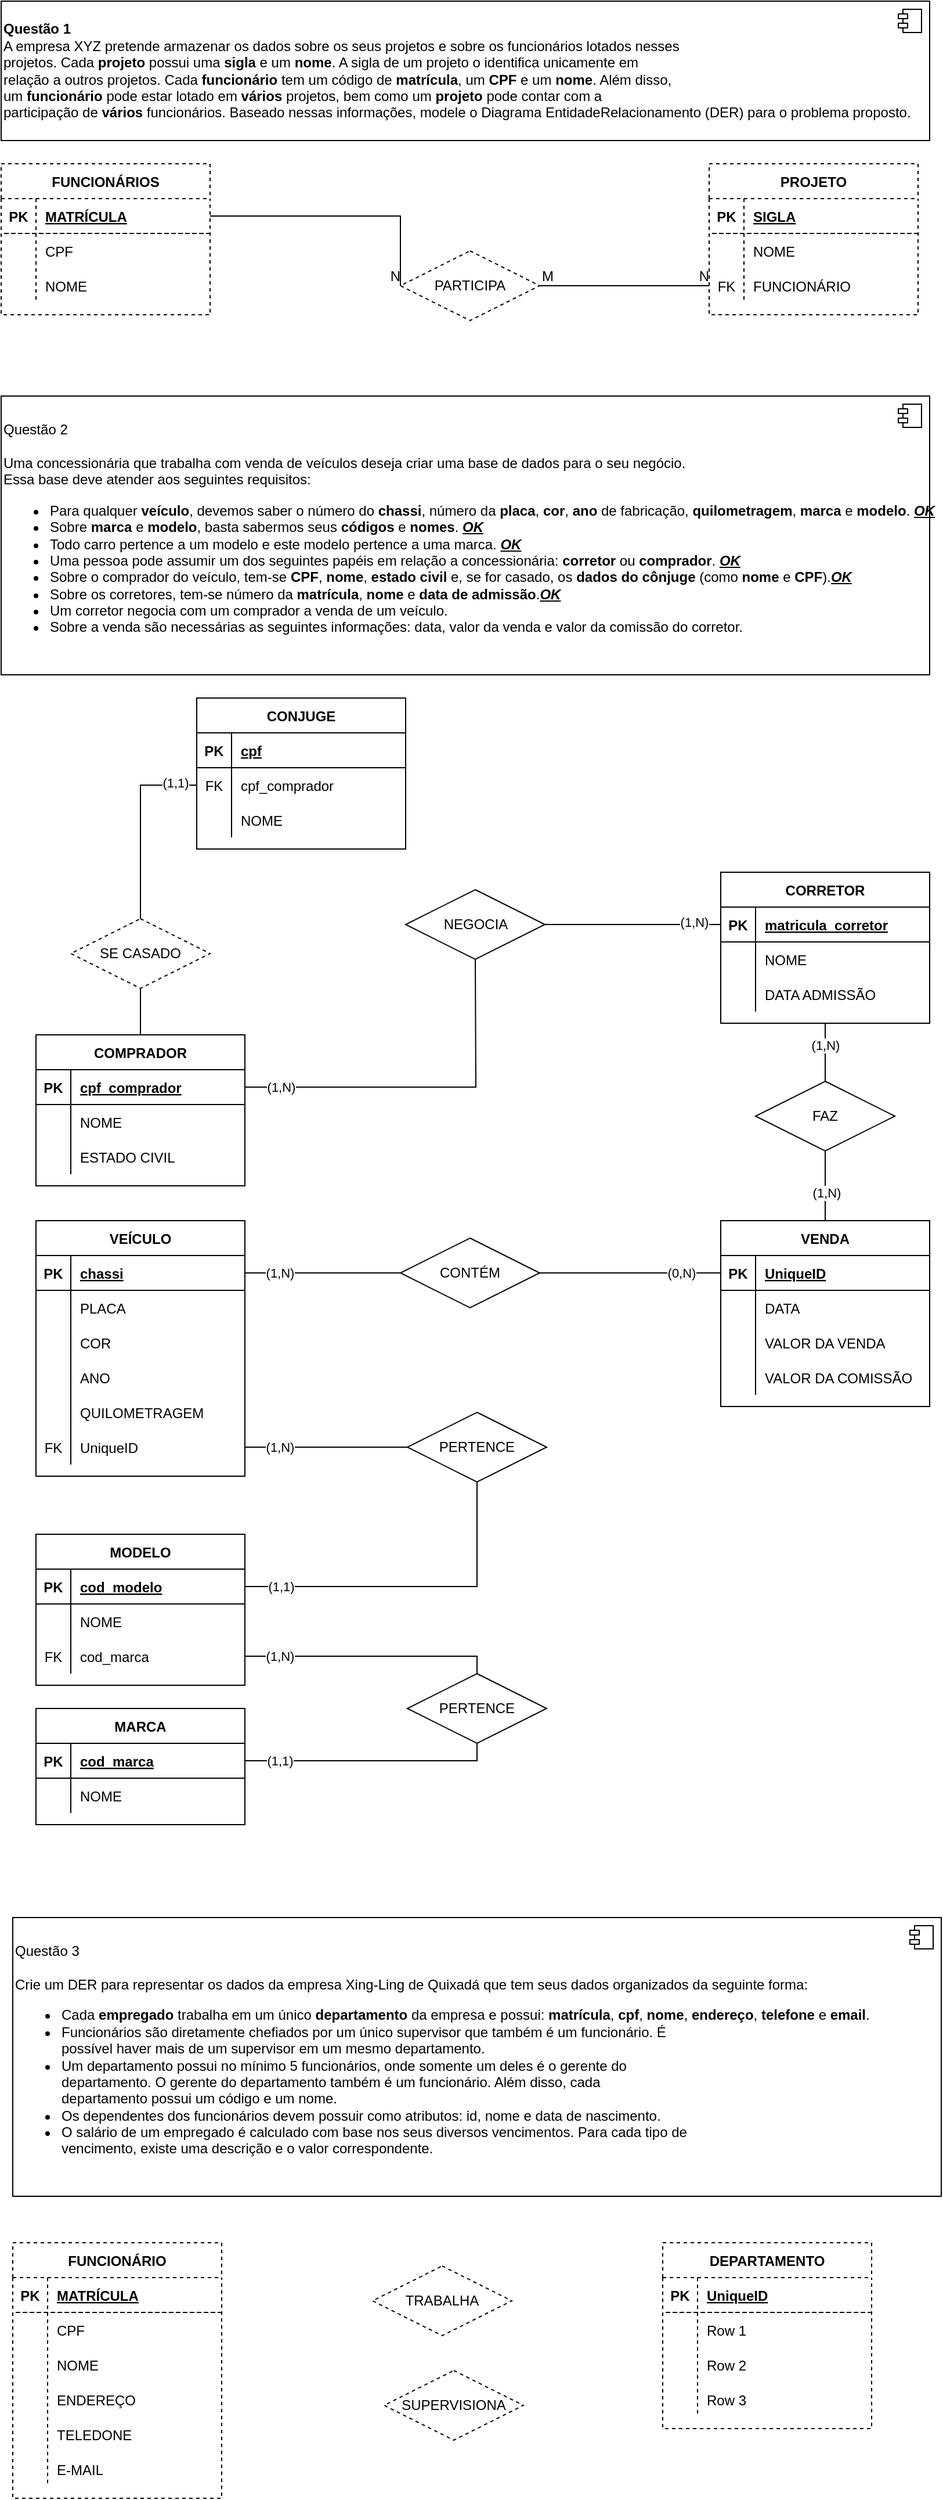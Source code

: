 <mxfile version="16.1.2" type="github">
  <diagram id="i-yVDr9640lq2V65SwCU" name="Page-1">
    <mxGraphModel dx="1143" dy="695" grid="1" gridSize="10" guides="1" tooltips="1" connect="1" arrows="1" fold="1" page="1" pageScale="1" pageWidth="827" pageHeight="1169" background="none" math="0" shadow="0">
      <root>
        <mxCell id="0" />
        <mxCell id="1" parent="0" />
        <mxCell id="gs9JZpR6Oo9pqmM1PFTJ-20" value="&lt;div&gt;&lt;b&gt;Questão 1&lt;/b&gt;&lt;/div&gt;&lt;div&gt;&lt;span&gt;A empresa XYZ pretende armazenar os dados sobre os seus projetos e sobre os funcionários lotados nesses&lt;/span&gt;&lt;/div&gt;&lt;div&gt;projetos. Cada &lt;b&gt;projeto&lt;/b&gt; possui uma &lt;b&gt;sigla&lt;/b&gt; e um &lt;b&gt;nome&lt;/b&gt;. A sigla de um projeto o identifica unicamente em&lt;/div&gt;&lt;div&gt;relação a outros projetos. Cada &lt;b&gt;funcionário&lt;/b&gt; tem um código de &lt;b&gt;matrícula&lt;/b&gt;, um &lt;b&gt;CPF&lt;/b&gt; e um &lt;b&gt;nome&lt;/b&gt;. Além disso,&lt;/div&gt;&lt;div&gt;um &lt;b&gt;funcionário&lt;/b&gt; pode estar lotado em &lt;b&gt;vários&lt;/b&gt; projetos, bem como um &lt;b&gt;projeto&lt;/b&gt; pode contar com a&lt;/div&gt;&lt;div&gt;participação de &lt;b&gt;vários&lt;/b&gt; funcionários. Baseado nessas informações, modele o Diagrama EntidadeRelacionamento (DER) para o problema proposto.&lt;/div&gt;" style="html=1;dropTarget=0;align=left;" parent="1" vertex="1">
          <mxGeometry x="10" y="10" width="800" height="120" as="geometry" />
        </mxCell>
        <mxCell id="gs9JZpR6Oo9pqmM1PFTJ-21" value="" style="shape=module;jettyWidth=8;jettyHeight=4;" parent="gs9JZpR6Oo9pqmM1PFTJ-20" vertex="1">
          <mxGeometry x="1" width="20" height="20" relative="1" as="geometry">
            <mxPoint x="-27" y="7" as="offset" />
          </mxGeometry>
        </mxCell>
        <mxCell id="gs9JZpR6Oo9pqmM1PFTJ-81" value="PARTICIPA" style="shape=rhombus;perimeter=rhombusPerimeter;whiteSpace=wrap;html=1;align=center;dashed=1;labelBackgroundColor=none;labelBorderColor=none;" parent="1" vertex="1">
          <mxGeometry x="354" y="225" width="120" height="60" as="geometry" />
        </mxCell>
        <mxCell id="gs9JZpR6Oo9pqmM1PFTJ-90" value="Questão 2&lt;br&gt;&lt;br&gt;Uma concessionária que trabalha com venda de veículos deseja criar uma base de dados para o seu negócio.&lt;br&gt;Essa base deve atender aos seguintes requisitos:&lt;br&gt;&lt;ul&gt;&lt;li&gt;Para qualquer &lt;b&gt;veículo&lt;/b&gt;, devemos saber o número do &lt;b&gt;chassi&lt;/b&gt;, número da &lt;b&gt;placa&lt;/b&gt;, &lt;b&gt;cor&lt;/b&gt;, &lt;b&gt;ano&lt;/b&gt; de fabricação, &lt;b&gt;quilometragem&lt;/b&gt;, &lt;b&gt;marca&lt;/b&gt; e &lt;b&gt;modelo&lt;/b&gt;. &lt;i&gt;&lt;u&gt;&lt;b&gt;OK&lt;/b&gt;&lt;/u&gt;&lt;/i&gt;&lt;/li&gt;&lt;li&gt;Sobre &lt;b&gt;marca&lt;/b&gt; e &lt;b&gt;modelo&lt;/b&gt;, basta sabermos seus &lt;b&gt;códigos&lt;/b&gt; e &lt;b&gt;nomes&lt;/b&gt;.&amp;nbsp;&lt;i&gt;&lt;u&gt;&lt;b&gt;OK&lt;/b&gt;&lt;/u&gt;&lt;/i&gt;&lt;/li&gt;&lt;li&gt;Todo carro pertence a um modelo e este modelo pertence a uma marca.&amp;nbsp;&lt;i&gt;&lt;u&gt;&lt;b&gt;OK&lt;/b&gt;&lt;/u&gt;&lt;/i&gt;&lt;/li&gt;&lt;li&gt;Uma pessoa pode assumir um dos seguintes papéis em relação a concessionária: &lt;b&gt;corretor&lt;/b&gt; ou &lt;b&gt;comprador&lt;/b&gt;.&amp;nbsp;&lt;i&gt;&lt;u&gt;&lt;b&gt;OK&lt;/b&gt;&lt;/u&gt;&lt;/i&gt;&lt;/li&gt;&lt;li&gt;Sobre o comprador do veículo, tem-se &lt;b&gt;CPF&lt;/b&gt;, &lt;b&gt;nome&lt;/b&gt;, &lt;b&gt;estado civil&lt;/b&gt; e, se for casado, os &lt;b&gt;dados do cônjuge&lt;/b&gt; (como &lt;b&gt;nome&lt;/b&gt; e &lt;b&gt;CPF&lt;/b&gt;).&lt;i&gt;&lt;u&gt;&lt;b&gt;OK&lt;/b&gt;&lt;/u&gt;&lt;/i&gt;&lt;/li&gt;&lt;li&gt;Sobre os corretores, tem-se número da &lt;b&gt;matrícula&lt;/b&gt;, &lt;b&gt;nome&lt;/b&gt; e &lt;b&gt;data de admissão&lt;/b&gt;.&lt;i&gt;&lt;u&gt;&lt;b&gt;OK&lt;/b&gt;&lt;/u&gt;&lt;/i&gt;&lt;/li&gt;&lt;li&gt;Um corretor negocia com um comprador a venda de um veículo.&amp;nbsp;&lt;/li&gt;&lt;li&gt;Sobre a venda são necessárias as seguintes informações: data, valor da venda e valor da comissão do corretor.&lt;/li&gt;&lt;/ul&gt;" style="html=1;dropTarget=0;align=left;" parent="1" vertex="1">
          <mxGeometry x="10" y="350" width="800" height="240" as="geometry" />
        </mxCell>
        <mxCell id="gs9JZpR6Oo9pqmM1PFTJ-91" value="" style="shape=module;jettyWidth=8;jettyHeight=4;" parent="gs9JZpR6Oo9pqmM1PFTJ-90" vertex="1">
          <mxGeometry x="1" width="20" height="20" relative="1" as="geometry">
            <mxPoint x="-27" y="7" as="offset" />
          </mxGeometry>
        </mxCell>
        <mxCell id="gs9JZpR6Oo9pqmM1PFTJ-105" value="SE CASADO" style="shape=rhombus;perimeter=rhombusPerimeter;whiteSpace=wrap;html=1;align=center;dashed=1;labelBackgroundColor=none;labelBorderColor=none;flipH=0;" parent="1" vertex="1">
          <mxGeometry x="70" y="800" width="120" height="60" as="geometry" />
        </mxCell>
        <mxCell id="3h6vpcuNs26KjuizGSLr-2" value="Questão 3 &lt;br&gt;&lt;br&gt;Crie um DER para representar os dados da empresa Xing-Ling de Quixadá que tem seus dados organizados da seguinte forma:&lt;br&gt;&lt;ul&gt;&lt;li&gt;Cada &lt;b&gt;empregado&lt;/b&gt; trabalha em um único &lt;b&gt;departamento&lt;/b&gt; da empresa e possui: &lt;b&gt;matrícula&lt;/b&gt;, &lt;b&gt;cpf&lt;/b&gt;, &lt;b&gt;nome&lt;/b&gt;,&amp;nbsp;&lt;b&gt;endereço&lt;/b&gt;, &lt;b&gt;telefone&lt;/b&gt; e &lt;b&gt;email&lt;/b&gt;.&lt;/li&gt;&lt;li&gt;Funcionários são diretamente chefiados por um único supervisor que também é um funcionário. É&amp;nbsp;&lt;br&gt;possível haver mais de um supervisor em um mesmo departamento.&lt;/li&gt;&lt;li&gt;Um departamento possui no mínimo 5 funcionários, onde somente um deles é o gerente do&lt;br&gt;departamento. O gerente do departamento também é um funcionário. Além disso, cada&lt;br&gt;departamento possui um código e um nome.&lt;br&gt;&lt;/li&gt;&lt;li&gt;Os dependentes dos funcionários devem possuir como atributos: id, nome e data de nascimento.&lt;br&gt;&lt;/li&gt;&lt;li&gt;O salário de um empregado é calculado com base nos seus diversos vencimentos. Para cada tipo de&lt;br&gt;vencimento, existe uma descrição e o valor correspondente.&lt;br&gt;&lt;/li&gt;&lt;/ul&gt;" style="html=1;dropTarget=0;align=left;" parent="1" vertex="1">
          <mxGeometry x="20" y="1660" width="800" height="240" as="geometry" />
        </mxCell>
        <mxCell id="3h6vpcuNs26KjuizGSLr-3" value="" style="shape=module;jettyWidth=8;jettyHeight=4;" parent="3h6vpcuNs26KjuizGSLr-2" vertex="1">
          <mxGeometry x="1" width="20" height="20" relative="1" as="geometry">
            <mxPoint x="-27" y="7" as="offset" />
          </mxGeometry>
        </mxCell>
        <mxCell id="3h6vpcuNs26KjuizGSLr-8" value="FUNCIONÁRIO" style="shape=table;startSize=30;container=1;collapsible=1;childLayout=tableLayout;fixedRows=1;rowLines=0;fontStyle=1;align=center;resizeLast=1;dashed=1;labelBackgroundColor=none;labelBorderColor=none;" parent="1" vertex="1">
          <mxGeometry x="20" y="1940" width="180" height="220" as="geometry" />
        </mxCell>
        <mxCell id="3h6vpcuNs26KjuizGSLr-9" value="" style="shape=partialRectangle;collapsible=0;dropTarget=0;pointerEvents=0;fillColor=none;top=0;left=0;bottom=1;right=0;points=[[0,0.5],[1,0.5]];portConstraint=eastwest;dashed=1;labelBackgroundColor=none;labelBorderColor=none;" parent="3h6vpcuNs26KjuizGSLr-8" vertex="1">
          <mxGeometry y="30" width="180" height="30" as="geometry" />
        </mxCell>
        <mxCell id="3h6vpcuNs26KjuizGSLr-10" value="PK" style="shape=partialRectangle;connectable=0;fillColor=none;top=0;left=0;bottom=0;right=0;fontStyle=1;overflow=hidden;dashed=1;labelBackgroundColor=none;labelBorderColor=none;" parent="3h6vpcuNs26KjuizGSLr-9" vertex="1">
          <mxGeometry width="30" height="30" as="geometry">
            <mxRectangle width="30" height="30" as="alternateBounds" />
          </mxGeometry>
        </mxCell>
        <mxCell id="3h6vpcuNs26KjuizGSLr-11" value="MATRÍCULA" style="shape=partialRectangle;connectable=0;fillColor=none;top=0;left=0;bottom=0;right=0;align=left;spacingLeft=6;fontStyle=5;overflow=hidden;dashed=1;labelBackgroundColor=none;labelBorderColor=none;" parent="3h6vpcuNs26KjuizGSLr-9" vertex="1">
          <mxGeometry x="30" width="150" height="30" as="geometry">
            <mxRectangle width="150" height="30" as="alternateBounds" />
          </mxGeometry>
        </mxCell>
        <mxCell id="3h6vpcuNs26KjuizGSLr-12" value="" style="shape=partialRectangle;collapsible=0;dropTarget=0;pointerEvents=0;fillColor=none;top=0;left=0;bottom=0;right=0;points=[[0,0.5],[1,0.5]];portConstraint=eastwest;dashed=1;labelBackgroundColor=none;labelBorderColor=none;" parent="3h6vpcuNs26KjuizGSLr-8" vertex="1">
          <mxGeometry y="60" width="180" height="30" as="geometry" />
        </mxCell>
        <mxCell id="3h6vpcuNs26KjuizGSLr-13" value="" style="shape=partialRectangle;connectable=0;fillColor=none;top=0;left=0;bottom=0;right=0;editable=1;overflow=hidden;dashed=1;labelBackgroundColor=none;labelBorderColor=none;" parent="3h6vpcuNs26KjuizGSLr-12" vertex="1">
          <mxGeometry width="30" height="30" as="geometry">
            <mxRectangle width="30" height="30" as="alternateBounds" />
          </mxGeometry>
        </mxCell>
        <mxCell id="3h6vpcuNs26KjuizGSLr-14" value="CPF" style="shape=partialRectangle;connectable=0;fillColor=none;top=0;left=0;bottom=0;right=0;align=left;spacingLeft=6;overflow=hidden;dashed=1;labelBackgroundColor=none;labelBorderColor=none;" parent="3h6vpcuNs26KjuizGSLr-12" vertex="1">
          <mxGeometry x="30" width="150" height="30" as="geometry">
            <mxRectangle width="150" height="30" as="alternateBounds" />
          </mxGeometry>
        </mxCell>
        <mxCell id="3h6vpcuNs26KjuizGSLr-15" value="" style="shape=partialRectangle;collapsible=0;dropTarget=0;pointerEvents=0;fillColor=none;top=0;left=0;bottom=0;right=0;points=[[0,0.5],[1,0.5]];portConstraint=eastwest;dashed=1;labelBackgroundColor=none;labelBorderColor=none;" parent="3h6vpcuNs26KjuizGSLr-8" vertex="1">
          <mxGeometry y="90" width="180" height="30" as="geometry" />
        </mxCell>
        <mxCell id="3h6vpcuNs26KjuizGSLr-16" value="" style="shape=partialRectangle;connectable=0;fillColor=none;top=0;left=0;bottom=0;right=0;editable=1;overflow=hidden;dashed=1;labelBackgroundColor=none;labelBorderColor=none;" parent="3h6vpcuNs26KjuizGSLr-15" vertex="1">
          <mxGeometry width="30" height="30" as="geometry">
            <mxRectangle width="30" height="30" as="alternateBounds" />
          </mxGeometry>
        </mxCell>
        <mxCell id="3h6vpcuNs26KjuizGSLr-17" value="NOME" style="shape=partialRectangle;connectable=0;fillColor=none;top=0;left=0;bottom=0;right=0;align=left;spacingLeft=6;overflow=hidden;dashed=1;labelBackgroundColor=none;labelBorderColor=none;" parent="3h6vpcuNs26KjuizGSLr-15" vertex="1">
          <mxGeometry x="30" width="150" height="30" as="geometry">
            <mxRectangle width="150" height="30" as="alternateBounds" />
          </mxGeometry>
        </mxCell>
        <mxCell id="3h6vpcuNs26KjuizGSLr-18" value="" style="shape=partialRectangle;collapsible=0;dropTarget=0;pointerEvents=0;fillColor=none;top=0;left=0;bottom=0;right=0;points=[[0,0.5],[1,0.5]];portConstraint=eastwest;dashed=1;labelBackgroundColor=none;labelBorderColor=none;" parent="3h6vpcuNs26KjuizGSLr-8" vertex="1">
          <mxGeometry y="120" width="180" height="30" as="geometry" />
        </mxCell>
        <mxCell id="3h6vpcuNs26KjuizGSLr-19" value="" style="shape=partialRectangle;connectable=0;fillColor=none;top=0;left=0;bottom=0;right=0;editable=1;overflow=hidden;dashed=1;labelBackgroundColor=none;labelBorderColor=none;" parent="3h6vpcuNs26KjuizGSLr-18" vertex="1">
          <mxGeometry width="30" height="30" as="geometry">
            <mxRectangle width="30" height="30" as="alternateBounds" />
          </mxGeometry>
        </mxCell>
        <mxCell id="3h6vpcuNs26KjuizGSLr-20" value="ENDEREÇO" style="shape=partialRectangle;connectable=0;fillColor=none;top=0;left=0;bottom=0;right=0;align=left;spacingLeft=6;overflow=hidden;dashed=1;labelBackgroundColor=none;labelBorderColor=none;" parent="3h6vpcuNs26KjuizGSLr-18" vertex="1">
          <mxGeometry x="30" width="150" height="30" as="geometry">
            <mxRectangle width="150" height="30" as="alternateBounds" />
          </mxGeometry>
        </mxCell>
        <mxCell id="3h6vpcuNs26KjuizGSLr-32" value="" style="shape=partialRectangle;collapsible=0;dropTarget=0;pointerEvents=0;fillColor=none;top=0;left=0;bottom=0;right=0;points=[[0,0.5],[1,0.5]];portConstraint=eastwest;dashed=1;labelBackgroundColor=none;labelBorderColor=none;" parent="3h6vpcuNs26KjuizGSLr-8" vertex="1">
          <mxGeometry y="150" width="180" height="30" as="geometry" />
        </mxCell>
        <mxCell id="3h6vpcuNs26KjuizGSLr-33" value="" style="shape=partialRectangle;connectable=0;fillColor=none;top=0;left=0;bottom=0;right=0;editable=1;overflow=hidden;dashed=1;labelBackgroundColor=none;labelBorderColor=none;" parent="3h6vpcuNs26KjuizGSLr-32" vertex="1">
          <mxGeometry width="30" height="30" as="geometry">
            <mxRectangle width="30" height="30" as="alternateBounds" />
          </mxGeometry>
        </mxCell>
        <mxCell id="3h6vpcuNs26KjuizGSLr-34" value="TELEDONE" style="shape=partialRectangle;connectable=0;fillColor=none;top=0;left=0;bottom=0;right=0;align=left;spacingLeft=6;overflow=hidden;dashed=1;labelBackgroundColor=none;labelBorderColor=none;" parent="3h6vpcuNs26KjuizGSLr-32" vertex="1">
          <mxGeometry x="30" width="150" height="30" as="geometry">
            <mxRectangle width="150" height="30" as="alternateBounds" />
          </mxGeometry>
        </mxCell>
        <mxCell id="3h6vpcuNs26KjuizGSLr-35" value="" style="shape=partialRectangle;collapsible=0;dropTarget=0;pointerEvents=0;fillColor=none;top=0;left=0;bottom=0;right=0;points=[[0,0.5],[1,0.5]];portConstraint=eastwest;dashed=1;labelBackgroundColor=none;labelBorderColor=none;" parent="3h6vpcuNs26KjuizGSLr-8" vertex="1">
          <mxGeometry y="180" width="180" height="30" as="geometry" />
        </mxCell>
        <mxCell id="3h6vpcuNs26KjuizGSLr-36" value="" style="shape=partialRectangle;connectable=0;fillColor=none;top=0;left=0;bottom=0;right=0;editable=1;overflow=hidden;dashed=1;labelBackgroundColor=none;labelBorderColor=none;" parent="3h6vpcuNs26KjuizGSLr-35" vertex="1">
          <mxGeometry width="30" height="30" as="geometry">
            <mxRectangle width="30" height="30" as="alternateBounds" />
          </mxGeometry>
        </mxCell>
        <mxCell id="3h6vpcuNs26KjuizGSLr-37" value="E-MAIL" style="shape=partialRectangle;connectable=0;fillColor=none;top=0;left=0;bottom=0;right=0;align=left;spacingLeft=6;overflow=hidden;dashed=1;labelBackgroundColor=none;labelBorderColor=none;" parent="3h6vpcuNs26KjuizGSLr-35" vertex="1">
          <mxGeometry x="30" width="150" height="30" as="geometry">
            <mxRectangle width="150" height="30" as="alternateBounds" />
          </mxGeometry>
        </mxCell>
        <mxCell id="3h6vpcuNs26KjuizGSLr-41" value="FUNCIONÁRIOS" style="shape=table;startSize=30;container=1;collapsible=1;childLayout=tableLayout;fixedRows=1;rowLines=0;fontStyle=1;align=center;resizeLast=1;dashed=1;labelBackgroundColor=none;labelBorderColor=none;" parent="1" vertex="1">
          <mxGeometry x="10" y="150" width="180" height="130" as="geometry" />
        </mxCell>
        <mxCell id="3h6vpcuNs26KjuizGSLr-42" value="" style="shape=partialRectangle;collapsible=0;dropTarget=0;pointerEvents=0;fillColor=none;top=0;left=0;bottom=1;right=0;points=[[0,0.5],[1,0.5]];portConstraint=eastwest;dashed=1;labelBackgroundColor=none;labelBorderColor=none;" parent="3h6vpcuNs26KjuizGSLr-41" vertex="1">
          <mxGeometry y="30" width="180" height="30" as="geometry" />
        </mxCell>
        <mxCell id="3h6vpcuNs26KjuizGSLr-43" value="PK" style="shape=partialRectangle;connectable=0;fillColor=none;top=0;left=0;bottom=0;right=0;fontStyle=1;overflow=hidden;dashed=1;labelBackgroundColor=none;labelBorderColor=none;" parent="3h6vpcuNs26KjuizGSLr-42" vertex="1">
          <mxGeometry width="30" height="30" as="geometry">
            <mxRectangle width="30" height="30" as="alternateBounds" />
          </mxGeometry>
        </mxCell>
        <mxCell id="3h6vpcuNs26KjuizGSLr-44" value="MATRÍCULA" style="shape=partialRectangle;connectable=0;fillColor=none;top=0;left=0;bottom=0;right=0;align=left;spacingLeft=6;fontStyle=5;overflow=hidden;dashed=1;labelBackgroundColor=none;labelBorderColor=none;" parent="3h6vpcuNs26KjuizGSLr-42" vertex="1">
          <mxGeometry x="30" width="150" height="30" as="geometry">
            <mxRectangle width="150" height="30" as="alternateBounds" />
          </mxGeometry>
        </mxCell>
        <mxCell id="3h6vpcuNs26KjuizGSLr-45" value="" style="shape=partialRectangle;collapsible=0;dropTarget=0;pointerEvents=0;fillColor=none;top=0;left=0;bottom=0;right=0;points=[[0,0.5],[1,0.5]];portConstraint=eastwest;dashed=1;labelBackgroundColor=none;labelBorderColor=none;" parent="3h6vpcuNs26KjuizGSLr-41" vertex="1">
          <mxGeometry y="60" width="180" height="30" as="geometry" />
        </mxCell>
        <mxCell id="3h6vpcuNs26KjuizGSLr-46" value="" style="shape=partialRectangle;connectable=0;fillColor=none;top=0;left=0;bottom=0;right=0;editable=1;overflow=hidden;dashed=1;labelBackgroundColor=none;labelBorderColor=none;" parent="3h6vpcuNs26KjuizGSLr-45" vertex="1">
          <mxGeometry width="30" height="30" as="geometry">
            <mxRectangle width="30" height="30" as="alternateBounds" />
          </mxGeometry>
        </mxCell>
        <mxCell id="3h6vpcuNs26KjuizGSLr-47" value="CPF" style="shape=partialRectangle;connectable=0;fillColor=none;top=0;left=0;bottom=0;right=0;align=left;spacingLeft=6;overflow=hidden;dashed=1;labelBackgroundColor=none;labelBorderColor=none;" parent="3h6vpcuNs26KjuizGSLr-45" vertex="1">
          <mxGeometry x="30" width="150" height="30" as="geometry">
            <mxRectangle width="150" height="30" as="alternateBounds" />
          </mxGeometry>
        </mxCell>
        <mxCell id="3h6vpcuNs26KjuizGSLr-48" value="" style="shape=partialRectangle;collapsible=0;dropTarget=0;pointerEvents=0;fillColor=none;top=0;left=0;bottom=0;right=0;points=[[0,0.5],[1,0.5]];portConstraint=eastwest;dashed=1;labelBackgroundColor=none;labelBorderColor=none;" parent="3h6vpcuNs26KjuizGSLr-41" vertex="1">
          <mxGeometry y="90" width="180" height="30" as="geometry" />
        </mxCell>
        <mxCell id="3h6vpcuNs26KjuizGSLr-49" value="" style="shape=partialRectangle;connectable=0;fillColor=none;top=0;left=0;bottom=0;right=0;editable=1;overflow=hidden;dashed=1;labelBackgroundColor=none;labelBorderColor=none;" parent="3h6vpcuNs26KjuizGSLr-48" vertex="1">
          <mxGeometry width="30" height="30" as="geometry">
            <mxRectangle width="30" height="30" as="alternateBounds" />
          </mxGeometry>
        </mxCell>
        <mxCell id="3h6vpcuNs26KjuizGSLr-50" value="NOME" style="shape=partialRectangle;connectable=0;fillColor=none;top=0;left=0;bottom=0;right=0;align=left;spacingLeft=6;overflow=hidden;dashed=1;labelBackgroundColor=none;labelBorderColor=none;" parent="3h6vpcuNs26KjuizGSLr-48" vertex="1">
          <mxGeometry x="30" width="150" height="30" as="geometry">
            <mxRectangle width="150" height="30" as="alternateBounds" />
          </mxGeometry>
        </mxCell>
        <mxCell id="3h6vpcuNs26KjuizGSLr-54" value="PROJETO" style="shape=table;startSize=30;container=1;collapsible=1;childLayout=tableLayout;fixedRows=1;rowLines=0;fontStyle=1;align=center;resizeLast=1;dashed=1;labelBackgroundColor=none;labelBorderColor=none;" parent="1" vertex="1">
          <mxGeometry x="620" y="150" width="180" height="130" as="geometry" />
        </mxCell>
        <mxCell id="3h6vpcuNs26KjuizGSLr-55" value="" style="shape=partialRectangle;collapsible=0;dropTarget=0;pointerEvents=0;fillColor=none;top=0;left=0;bottom=1;right=0;points=[[0,0.5],[1,0.5]];portConstraint=eastwest;dashed=1;labelBackgroundColor=none;labelBorderColor=none;" parent="3h6vpcuNs26KjuizGSLr-54" vertex="1">
          <mxGeometry y="30" width="180" height="30" as="geometry" />
        </mxCell>
        <mxCell id="3h6vpcuNs26KjuizGSLr-56" value="PK" style="shape=partialRectangle;connectable=0;fillColor=none;top=0;left=0;bottom=0;right=0;fontStyle=1;overflow=hidden;dashed=1;labelBackgroundColor=none;labelBorderColor=none;" parent="3h6vpcuNs26KjuizGSLr-55" vertex="1">
          <mxGeometry width="30" height="30" as="geometry">
            <mxRectangle width="30" height="30" as="alternateBounds" />
          </mxGeometry>
        </mxCell>
        <mxCell id="3h6vpcuNs26KjuizGSLr-57" value="SIGLA" style="shape=partialRectangle;connectable=0;fillColor=none;top=0;left=0;bottom=0;right=0;align=left;spacingLeft=6;fontStyle=5;overflow=hidden;dashed=1;labelBackgroundColor=none;labelBorderColor=none;" parent="3h6vpcuNs26KjuizGSLr-55" vertex="1">
          <mxGeometry x="30" width="150" height="30" as="geometry">
            <mxRectangle width="150" height="30" as="alternateBounds" />
          </mxGeometry>
        </mxCell>
        <mxCell id="3h6vpcuNs26KjuizGSLr-58" value="" style="shape=partialRectangle;collapsible=0;dropTarget=0;pointerEvents=0;fillColor=none;top=0;left=0;bottom=0;right=0;points=[[0,0.5],[1,0.5]];portConstraint=eastwest;dashed=1;labelBackgroundColor=none;labelBorderColor=none;" parent="3h6vpcuNs26KjuizGSLr-54" vertex="1">
          <mxGeometry y="60" width="180" height="30" as="geometry" />
        </mxCell>
        <mxCell id="3h6vpcuNs26KjuizGSLr-59" value="" style="shape=partialRectangle;connectable=0;fillColor=none;top=0;left=0;bottom=0;right=0;editable=1;overflow=hidden;dashed=1;labelBackgroundColor=none;labelBorderColor=none;" parent="3h6vpcuNs26KjuizGSLr-58" vertex="1">
          <mxGeometry width="30" height="30" as="geometry">
            <mxRectangle width="30" height="30" as="alternateBounds" />
          </mxGeometry>
        </mxCell>
        <mxCell id="3h6vpcuNs26KjuizGSLr-60" value="NOME" style="shape=partialRectangle;connectable=0;fillColor=none;top=0;left=0;bottom=0;right=0;align=left;spacingLeft=6;overflow=hidden;dashed=1;labelBackgroundColor=none;labelBorderColor=none;" parent="3h6vpcuNs26KjuizGSLr-58" vertex="1">
          <mxGeometry x="30" width="150" height="30" as="geometry">
            <mxRectangle width="150" height="30" as="alternateBounds" />
          </mxGeometry>
        </mxCell>
        <mxCell id="3h6vpcuNs26KjuizGSLr-75" value="" style="shape=partialRectangle;collapsible=0;dropTarget=0;pointerEvents=0;fillColor=none;top=0;left=0;bottom=0;right=0;points=[[0,0.5],[1,0.5]];portConstraint=eastwest;dashed=1;labelBackgroundColor=none;labelBorderColor=none;" parent="3h6vpcuNs26KjuizGSLr-54" vertex="1">
          <mxGeometry y="90" width="180" height="30" as="geometry" />
        </mxCell>
        <mxCell id="3h6vpcuNs26KjuizGSLr-76" value="FK" style="shape=partialRectangle;connectable=0;fillColor=none;top=0;left=0;bottom=0;right=0;fontStyle=0;overflow=hidden;dashed=1;labelBackgroundColor=none;labelBorderColor=none;" parent="3h6vpcuNs26KjuizGSLr-75" vertex="1">
          <mxGeometry width="30" height="30" as="geometry">
            <mxRectangle width="30" height="30" as="alternateBounds" />
          </mxGeometry>
        </mxCell>
        <mxCell id="3h6vpcuNs26KjuizGSLr-77" value="FUNCIONÁRIO" style="shape=partialRectangle;connectable=0;fillColor=none;top=0;left=0;bottom=0;right=0;align=left;spacingLeft=6;fontStyle=0;overflow=hidden;dashed=1;labelBackgroundColor=none;labelBorderColor=none;" parent="3h6vpcuNs26KjuizGSLr-75" vertex="1">
          <mxGeometry x="30" width="150" height="30" as="geometry">
            <mxRectangle width="150" height="30" as="alternateBounds" />
          </mxGeometry>
        </mxCell>
        <mxCell id="3h6vpcuNs26KjuizGSLr-78" value="" style="endArrow=none;html=1;rounded=0;entryX=0;entryY=0.5;entryDx=0;entryDy=0;exitX=1;exitY=0.5;exitDx=0;exitDy=0;" parent="1" source="gs9JZpR6Oo9pqmM1PFTJ-81" target="3h6vpcuNs26KjuizGSLr-75" edge="1">
          <mxGeometry relative="1" as="geometry">
            <mxPoint x="430" y="270" as="sourcePoint" />
            <mxPoint x="590" y="270" as="targetPoint" />
            <Array as="points" />
          </mxGeometry>
        </mxCell>
        <mxCell id="3h6vpcuNs26KjuizGSLr-79" value="M" style="resizable=0;html=1;align=left;verticalAlign=bottom;dashed=1;labelBackgroundColor=none;labelBorderColor=none;" parent="3h6vpcuNs26KjuizGSLr-78" connectable="0" vertex="1">
          <mxGeometry x="-1" relative="1" as="geometry" />
        </mxCell>
        <mxCell id="3h6vpcuNs26KjuizGSLr-80" value="N" style="resizable=0;html=1;align=right;verticalAlign=bottom;dashed=1;labelBackgroundColor=none;labelBorderColor=none;" parent="3h6vpcuNs26KjuizGSLr-78" connectable="0" vertex="1">
          <mxGeometry x="1" relative="1" as="geometry" />
        </mxCell>
        <mxCell id="3h6vpcuNs26KjuizGSLr-85" value="" style="endArrow=none;html=1;rounded=0;exitX=1;exitY=0.5;exitDx=0;exitDy=0;entryX=0;entryY=0.5;entryDx=0;entryDy=0;" parent="1" source="3h6vpcuNs26KjuizGSLr-42" target="gs9JZpR6Oo9pqmM1PFTJ-81" edge="1">
          <mxGeometry relative="1" as="geometry">
            <mxPoint x="220" y="190" as="sourcePoint" />
            <mxPoint x="380" y="190" as="targetPoint" />
            <Array as="points">
              <mxPoint x="354" y="195" />
            </Array>
          </mxGeometry>
        </mxCell>
        <mxCell id="3h6vpcuNs26KjuizGSLr-86" value="N" style="resizable=0;html=1;align=right;verticalAlign=bottom;dashed=1;labelBackgroundColor=none;labelBorderColor=none;" parent="3h6vpcuNs26KjuizGSLr-85" connectable="0" vertex="1">
          <mxGeometry x="1" relative="1" as="geometry" />
        </mxCell>
        <mxCell id="3h6vpcuNs26KjuizGSLr-121" value="TRABALHA" style="shape=rhombus;perimeter=rhombusPerimeter;whiteSpace=wrap;html=1;align=center;dashed=1;labelBackgroundColor=none;labelBorderColor=none;" parent="1" vertex="1">
          <mxGeometry x="330" y="1960" width="120" height="60" as="geometry" />
        </mxCell>
        <mxCell id="3h6vpcuNs26KjuizGSLr-123" value="SUPERVISIONA" style="shape=rhombus;perimeter=rhombusPerimeter;whiteSpace=wrap;html=1;align=center;dashed=1;labelBackgroundColor=none;labelBorderColor=none;" parent="1" vertex="1">
          <mxGeometry x="340" y="2050" width="120" height="60" as="geometry" />
        </mxCell>
        <mxCell id="3h6vpcuNs26KjuizGSLr-124" value="DEPARTAMENTO" style="shape=table;startSize=30;container=1;collapsible=1;childLayout=tableLayout;fixedRows=1;rowLines=0;fontStyle=1;align=center;resizeLast=1;dashed=1;labelBackgroundColor=none;labelBorderColor=none;" parent="1" vertex="1">
          <mxGeometry x="580" y="1940" width="180" height="160" as="geometry" />
        </mxCell>
        <mxCell id="3h6vpcuNs26KjuizGSLr-125" value="" style="shape=partialRectangle;collapsible=0;dropTarget=0;pointerEvents=0;fillColor=none;top=0;left=0;bottom=1;right=0;points=[[0,0.5],[1,0.5]];portConstraint=eastwest;dashed=1;labelBackgroundColor=none;labelBorderColor=none;" parent="3h6vpcuNs26KjuizGSLr-124" vertex="1">
          <mxGeometry y="30" width="180" height="30" as="geometry" />
        </mxCell>
        <mxCell id="3h6vpcuNs26KjuizGSLr-126" value="PK" style="shape=partialRectangle;connectable=0;fillColor=none;top=0;left=0;bottom=0;right=0;fontStyle=1;overflow=hidden;dashed=1;labelBackgroundColor=none;labelBorderColor=none;" parent="3h6vpcuNs26KjuizGSLr-125" vertex="1">
          <mxGeometry width="30" height="30" as="geometry">
            <mxRectangle width="30" height="30" as="alternateBounds" />
          </mxGeometry>
        </mxCell>
        <mxCell id="3h6vpcuNs26KjuizGSLr-127" value="UniqueID" style="shape=partialRectangle;connectable=0;fillColor=none;top=0;left=0;bottom=0;right=0;align=left;spacingLeft=6;fontStyle=5;overflow=hidden;dashed=1;labelBackgroundColor=none;labelBorderColor=none;" parent="3h6vpcuNs26KjuizGSLr-125" vertex="1">
          <mxGeometry x="30" width="150" height="30" as="geometry">
            <mxRectangle width="150" height="30" as="alternateBounds" />
          </mxGeometry>
        </mxCell>
        <mxCell id="3h6vpcuNs26KjuizGSLr-128" value="" style="shape=partialRectangle;collapsible=0;dropTarget=0;pointerEvents=0;fillColor=none;top=0;left=0;bottom=0;right=0;points=[[0,0.5],[1,0.5]];portConstraint=eastwest;dashed=1;labelBackgroundColor=none;labelBorderColor=none;" parent="3h6vpcuNs26KjuizGSLr-124" vertex="1">
          <mxGeometry y="60" width="180" height="30" as="geometry" />
        </mxCell>
        <mxCell id="3h6vpcuNs26KjuizGSLr-129" value="" style="shape=partialRectangle;connectable=0;fillColor=none;top=0;left=0;bottom=0;right=0;editable=1;overflow=hidden;dashed=1;labelBackgroundColor=none;labelBorderColor=none;" parent="3h6vpcuNs26KjuizGSLr-128" vertex="1">
          <mxGeometry width="30" height="30" as="geometry">
            <mxRectangle width="30" height="30" as="alternateBounds" />
          </mxGeometry>
        </mxCell>
        <mxCell id="3h6vpcuNs26KjuizGSLr-130" value="Row 1" style="shape=partialRectangle;connectable=0;fillColor=none;top=0;left=0;bottom=0;right=0;align=left;spacingLeft=6;overflow=hidden;dashed=1;labelBackgroundColor=none;labelBorderColor=none;" parent="3h6vpcuNs26KjuizGSLr-128" vertex="1">
          <mxGeometry x="30" width="150" height="30" as="geometry">
            <mxRectangle width="150" height="30" as="alternateBounds" />
          </mxGeometry>
        </mxCell>
        <mxCell id="3h6vpcuNs26KjuizGSLr-131" value="" style="shape=partialRectangle;collapsible=0;dropTarget=0;pointerEvents=0;fillColor=none;top=0;left=0;bottom=0;right=0;points=[[0,0.5],[1,0.5]];portConstraint=eastwest;dashed=1;labelBackgroundColor=none;labelBorderColor=none;" parent="3h6vpcuNs26KjuizGSLr-124" vertex="1">
          <mxGeometry y="90" width="180" height="30" as="geometry" />
        </mxCell>
        <mxCell id="3h6vpcuNs26KjuizGSLr-132" value="" style="shape=partialRectangle;connectable=0;fillColor=none;top=0;left=0;bottom=0;right=0;editable=1;overflow=hidden;dashed=1;labelBackgroundColor=none;labelBorderColor=none;" parent="3h6vpcuNs26KjuizGSLr-131" vertex="1">
          <mxGeometry width="30" height="30" as="geometry">
            <mxRectangle width="30" height="30" as="alternateBounds" />
          </mxGeometry>
        </mxCell>
        <mxCell id="3h6vpcuNs26KjuizGSLr-133" value="Row 2" style="shape=partialRectangle;connectable=0;fillColor=none;top=0;left=0;bottom=0;right=0;align=left;spacingLeft=6;overflow=hidden;dashed=1;labelBackgroundColor=none;labelBorderColor=none;" parent="3h6vpcuNs26KjuizGSLr-131" vertex="1">
          <mxGeometry x="30" width="150" height="30" as="geometry">
            <mxRectangle width="150" height="30" as="alternateBounds" />
          </mxGeometry>
        </mxCell>
        <mxCell id="3h6vpcuNs26KjuizGSLr-134" value="" style="shape=partialRectangle;collapsible=0;dropTarget=0;pointerEvents=0;fillColor=none;top=0;left=0;bottom=0;right=0;points=[[0,0.5],[1,0.5]];portConstraint=eastwest;dashed=1;labelBackgroundColor=none;labelBorderColor=none;" parent="3h6vpcuNs26KjuizGSLr-124" vertex="1">
          <mxGeometry y="120" width="180" height="30" as="geometry" />
        </mxCell>
        <mxCell id="3h6vpcuNs26KjuizGSLr-135" value="" style="shape=partialRectangle;connectable=0;fillColor=none;top=0;left=0;bottom=0;right=0;editable=1;overflow=hidden;dashed=1;labelBackgroundColor=none;labelBorderColor=none;" parent="3h6vpcuNs26KjuizGSLr-134" vertex="1">
          <mxGeometry width="30" height="30" as="geometry">
            <mxRectangle width="30" height="30" as="alternateBounds" />
          </mxGeometry>
        </mxCell>
        <mxCell id="3h6vpcuNs26KjuizGSLr-136" value="Row 3" style="shape=partialRectangle;connectable=0;fillColor=none;top=0;left=0;bottom=0;right=0;align=left;spacingLeft=6;overflow=hidden;dashed=1;labelBackgroundColor=none;labelBorderColor=none;" parent="3h6vpcuNs26KjuizGSLr-134" vertex="1">
          <mxGeometry x="30" width="150" height="30" as="geometry">
            <mxRectangle width="150" height="30" as="alternateBounds" />
          </mxGeometry>
        </mxCell>
        <mxCell id="H1srGuwKj6iTVB1bpqtH-1" value="PERTENCE" style="shape=rhombus;perimeter=rhombusPerimeter;whiteSpace=wrap;html=1;align=center;" vertex="1" parent="1">
          <mxGeometry x="360" y="1225" width="120" height="60" as="geometry" />
        </mxCell>
        <mxCell id="H1srGuwKj6iTVB1bpqtH-2" value="NEGOCIA" style="shape=rhombus;perimeter=rhombusPerimeter;whiteSpace=wrap;html=1;align=center;" vertex="1" parent="1">
          <mxGeometry x="358.5" y="775" width="120" height="60" as="geometry" />
        </mxCell>
        <mxCell id="H1srGuwKj6iTVB1bpqtH-3" value="PERTENCE" style="shape=rhombus;perimeter=rhombusPerimeter;whiteSpace=wrap;html=1;align=center;" vertex="1" parent="1">
          <mxGeometry x="360" y="1450" width="120" height="60" as="geometry" />
        </mxCell>
        <mxCell id="H1srGuwKj6iTVB1bpqtH-4" value="FAZ" style="shape=rhombus;perimeter=rhombusPerimeter;whiteSpace=wrap;html=1;align=center;flipH=0;" vertex="1" parent="1">
          <mxGeometry x="660" y="940" width="120" height="60" as="geometry" />
        </mxCell>
        <mxCell id="H1srGuwKj6iTVB1bpqtH-5" value="CONTÉM" style="shape=rhombus;perimeter=rhombusPerimeter;whiteSpace=wrap;html=1;align=center;" vertex="1" parent="1">
          <mxGeometry x="354" y="1075" width="120" height="60" as="geometry" />
        </mxCell>
        <mxCell id="H1srGuwKj6iTVB1bpqtH-16" value="" style="endArrow=none;html=1;rounded=0;exitX=0;exitY=0.5;exitDx=0;exitDy=0;entryX=0.5;entryY=0;entryDx=0;entryDy=0;" edge="1" parent="1" source="H1srGuwKj6iTVB1bpqtH-112" target="gs9JZpR6Oo9pqmM1PFTJ-105">
          <mxGeometry relative="1" as="geometry">
            <mxPoint x="220" y="570" as="sourcePoint" />
            <mxPoint x="140" y="650" as="targetPoint" />
            <Array as="points">
              <mxPoint x="130" y="685" />
            </Array>
          </mxGeometry>
        </mxCell>
        <mxCell id="H1srGuwKj6iTVB1bpqtH-105" value="(1,1)" style="edgeLabel;html=1;align=center;verticalAlign=middle;resizable=0;points=[];" vertex="1" connectable="0" parent="H1srGuwKj6iTVB1bpqtH-16">
          <mxGeometry x="-0.767" y="-2" relative="1" as="geometry">
            <mxPoint as="offset" />
          </mxGeometry>
        </mxCell>
        <mxCell id="H1srGuwKj6iTVB1bpqtH-17" value="" style="endArrow=none;html=1;rounded=0;entryX=0.5;entryY=0;entryDx=0;entryDy=0;exitX=0.5;exitY=1;exitDx=0;exitDy=0;" edge="1" parent="1" source="gs9JZpR6Oo9pqmM1PFTJ-105" target="H1srGuwKj6iTVB1bpqtH-61">
          <mxGeometry relative="1" as="geometry">
            <mxPoint x="150" y="720" as="sourcePoint" />
            <mxPoint x="100" y="780" as="targetPoint" />
          </mxGeometry>
        </mxCell>
        <mxCell id="H1srGuwKj6iTVB1bpqtH-18" value="" style="endArrow=none;html=1;rounded=0;entryX=1;entryY=0.5;entryDx=0;entryDy=0;exitX=0.5;exitY=1;exitDx=0;exitDy=0;" edge="1" parent="1" source="H1srGuwKj6iTVB1bpqtH-2" target="H1srGuwKj6iTVB1bpqtH-62">
          <mxGeometry relative="1" as="geometry">
            <mxPoint x="305" y="869" as="sourcePoint" />
            <mxPoint x="195" y="829.97" as="targetPoint" />
            <Array as="points">
              <mxPoint x="419" y="945" />
            </Array>
          </mxGeometry>
        </mxCell>
        <mxCell id="H1srGuwKj6iTVB1bpqtH-107" value="(1,N)" style="edgeLabel;html=1;align=center;verticalAlign=middle;resizable=0;points=[];" vertex="1" connectable="0" parent="H1srGuwKj6iTVB1bpqtH-18">
          <mxGeometry x="0.654" relative="1" as="geometry">
            <mxPoint x="-23" as="offset" />
          </mxGeometry>
        </mxCell>
        <mxCell id="H1srGuwKj6iTVB1bpqtH-20" value="" style="endArrow=none;html=1;rounded=0;entryX=1;entryY=0.5;entryDx=0;entryDy=0;exitX=0;exitY=0.5;exitDx=0;exitDy=0;" edge="1" parent="1" source="H1srGuwKj6iTVB1bpqtH-75" target="H1srGuwKj6iTVB1bpqtH-2">
          <mxGeometry relative="1" as="geometry">
            <mxPoint x="545" y="830" as="sourcePoint" />
            <mxPoint x="425" y="880" as="targetPoint" />
          </mxGeometry>
        </mxCell>
        <mxCell id="H1srGuwKj6iTVB1bpqtH-108" value="(1,N)" style="edgeLabel;html=1;align=center;verticalAlign=middle;resizable=0;points=[];" vertex="1" connectable="0" parent="H1srGuwKj6iTVB1bpqtH-20">
          <mxGeometry x="-0.698" y="-2" relative="1" as="geometry">
            <mxPoint as="offset" />
          </mxGeometry>
        </mxCell>
        <mxCell id="H1srGuwKj6iTVB1bpqtH-22" value="" style="endArrow=none;html=1;rounded=0;entryX=0.5;entryY=1;entryDx=0;entryDy=0;" edge="1" parent="1" source="H1srGuwKj6iTVB1bpqtH-4" target="H1srGuwKj6iTVB1bpqtH-74">
          <mxGeometry relative="1" as="geometry">
            <mxPoint x="600.14" y="1000" as="sourcePoint" />
            <mxPoint x="700.14" y="890" as="targetPoint" />
          </mxGeometry>
        </mxCell>
        <mxCell id="H1srGuwKj6iTVB1bpqtH-109" value="(1,N)" style="edgeLabel;html=1;align=center;verticalAlign=middle;resizable=0;points=[];" vertex="1" connectable="0" parent="H1srGuwKj6iTVB1bpqtH-22">
          <mxGeometry x="0.267" relative="1" as="geometry">
            <mxPoint as="offset" />
          </mxGeometry>
        </mxCell>
        <mxCell id="H1srGuwKj6iTVB1bpqtH-28" value="" style="endArrow=none;html=1;rounded=0;exitX=1;exitY=0.5;exitDx=0;exitDy=0;entryX=0;entryY=0.5;entryDx=0;entryDy=0;" edge="1" parent="1" source="H1srGuwKj6iTVB1bpqtH-193" target="H1srGuwKj6iTVB1bpqtH-1">
          <mxGeometry relative="1" as="geometry">
            <mxPoint x="790" y="1580" as="sourcePoint" />
            <mxPoint x="360" y="1255" as="targetPoint" />
            <Array as="points">
              <mxPoint x="354" y="1255" />
            </Array>
          </mxGeometry>
        </mxCell>
        <mxCell id="H1srGuwKj6iTVB1bpqtH-118" value="(1,N)" style="edgeLabel;html=1;align=center;verticalAlign=middle;resizable=0;points=[];" vertex="1" connectable="0" parent="H1srGuwKj6iTVB1bpqtH-28">
          <mxGeometry x="-0.507" y="-2" relative="1" as="geometry">
            <mxPoint x="-5" y="-2" as="offset" />
          </mxGeometry>
        </mxCell>
        <mxCell id="H1srGuwKj6iTVB1bpqtH-30" value="" style="endArrow=none;html=1;rounded=0;exitX=0.5;exitY=1;exitDx=0;exitDy=0;entryX=1;entryY=0.5;entryDx=0;entryDy=0;" edge="1" parent="1" source="H1srGuwKj6iTVB1bpqtH-1" target="H1srGuwKj6iTVB1bpqtH-201">
          <mxGeometry relative="1" as="geometry">
            <mxPoint x="300" y="1360" as="sourcePoint" />
            <mxPoint x="780" y="1600" as="targetPoint" />
            <Array as="points">
              <mxPoint x="420" y="1375" />
            </Array>
          </mxGeometry>
        </mxCell>
        <mxCell id="H1srGuwKj6iTVB1bpqtH-119" value="(1,1)" style="edgeLabel;html=1;align=center;verticalAlign=middle;resizable=0;points=[];" vertex="1" connectable="0" parent="H1srGuwKj6iTVB1bpqtH-30">
          <mxGeometry x="0.597" y="1" relative="1" as="geometry">
            <mxPoint x="-28" y="-1" as="offset" />
          </mxGeometry>
        </mxCell>
        <mxCell id="H1srGuwKj6iTVB1bpqtH-32" value="" style="endArrow=none;html=1;rounded=0;entryX=1;entryY=0.5;entryDx=0;entryDy=0;exitX=0.5;exitY=0;exitDx=0;exitDy=0;" edge="1" parent="1" source="H1srGuwKj6iTVB1bpqtH-3" target="H1srGuwKj6iTVB1bpqtH-223">
          <mxGeometry relative="1" as="geometry">
            <mxPoint x="695" y="1390" as="sourcePoint" />
            <mxPoint x="260" y="1460" as="targetPoint" />
            <Array as="points">
              <mxPoint x="420" y="1435" />
            </Array>
          </mxGeometry>
        </mxCell>
        <mxCell id="H1srGuwKj6iTVB1bpqtH-121" value="(1,N)" style="edgeLabel;html=1;align=center;verticalAlign=middle;resizable=0;points=[];" vertex="1" connectable="0" parent="H1srGuwKj6iTVB1bpqtH-32">
          <mxGeometry x="0.35" y="-2" relative="1" as="geometry">
            <mxPoint x="-40" y="2" as="offset" />
          </mxGeometry>
        </mxCell>
        <mxCell id="H1srGuwKj6iTVB1bpqtH-34" value="" style="endArrow=none;html=1;rounded=0;exitX=1;exitY=0.5;exitDx=0;exitDy=0;entryX=0;entryY=0.5;entryDx=0;entryDy=0;" edge="1" parent="1" source="H1srGuwKj6iTVB1bpqtH-5" target="H1srGuwKj6iTVB1bpqtH-137">
          <mxGeometry relative="1" as="geometry">
            <mxPoint x="510" y="1060" as="sourcePoint" />
            <mxPoint x="720" y="1140" as="targetPoint" />
          </mxGeometry>
        </mxCell>
        <mxCell id="H1srGuwKj6iTVB1bpqtH-115" value="(0,N)" style="edgeLabel;html=1;align=center;verticalAlign=middle;resizable=0;points=[];" vertex="1" connectable="0" parent="H1srGuwKj6iTVB1bpqtH-34">
          <mxGeometry x="0.28" y="-2" relative="1" as="geometry">
            <mxPoint x="22" y="-2" as="offset" />
          </mxGeometry>
        </mxCell>
        <mxCell id="H1srGuwKj6iTVB1bpqtH-36" value="" style="endArrow=none;html=1;rounded=0;entryX=0.5;entryY=1;entryDx=0;entryDy=0;exitX=0.5;exitY=0;exitDx=0;exitDy=0;" edge="1" parent="1" source="H1srGuwKj6iTVB1bpqtH-136" target="H1srGuwKj6iTVB1bpqtH-4">
          <mxGeometry relative="1" as="geometry">
            <mxPoint x="695.14" y="950" as="sourcePoint" />
            <mxPoint x="535.14" y="900" as="targetPoint" />
          </mxGeometry>
        </mxCell>
        <mxCell id="H1srGuwKj6iTVB1bpqtH-110" value="(1,N)" style="edgeLabel;html=1;align=center;verticalAlign=middle;resizable=0;points=[];" vertex="1" connectable="0" parent="H1srGuwKj6iTVB1bpqtH-36">
          <mxGeometry x="-0.2" y="-1" relative="1" as="geometry">
            <mxPoint as="offset" />
          </mxGeometry>
        </mxCell>
        <mxCell id="H1srGuwKj6iTVB1bpqtH-40" value="" style="endArrow=none;html=1;rounded=0;entryX=0;entryY=0.5;entryDx=0;entryDy=0;exitX=1;exitY=0.5;exitDx=0;exitDy=0;" edge="1" parent="1" source="H1srGuwKj6iTVB1bpqtH-152" target="H1srGuwKj6iTVB1bpqtH-5">
          <mxGeometry relative="1" as="geometry">
            <mxPoint x="420" y="1200" as="sourcePoint" />
            <mxPoint x="451.14" y="1092" as="targetPoint" />
          </mxGeometry>
        </mxCell>
        <mxCell id="H1srGuwKj6iTVB1bpqtH-116" value="(1,N)" style="edgeLabel;html=1;align=center;verticalAlign=middle;resizable=0;points=[];" vertex="1" connectable="0" parent="H1srGuwKj6iTVB1bpqtH-40">
          <mxGeometry x="-0.467" y="-3" relative="1" as="geometry">
            <mxPoint x="-6" y="-3" as="offset" />
          </mxGeometry>
        </mxCell>
        <mxCell id="H1srGuwKj6iTVB1bpqtH-42" value="" style="resizable=0;html=1;align=right;verticalAlign=bottom;" connectable="0" vertex="1" parent="1">
          <mxGeometry x="730.14" y="1050" as="geometry" />
        </mxCell>
        <mxCell id="H1srGuwKj6iTVB1bpqtH-45" value="" style="endArrow=none;html=1;rounded=0;exitX=1;exitY=0.5;exitDx=0;exitDy=0;entryX=0.5;entryY=1;entryDx=0;entryDy=0;" edge="1" parent="1" source="H1srGuwKj6iTVB1bpqtH-214" target="H1srGuwKj6iTVB1bpqtH-3">
          <mxGeometry relative="1" as="geometry">
            <mxPoint x="110" y="1550" as="sourcePoint" />
            <mxPoint x="500" y="1490" as="targetPoint" />
            <Array as="points">
              <mxPoint x="420" y="1525" />
            </Array>
          </mxGeometry>
        </mxCell>
        <mxCell id="H1srGuwKj6iTVB1bpqtH-122" value="(1,1)" style="edgeLabel;html=1;align=center;verticalAlign=middle;resizable=0;points=[];" vertex="1" connectable="0" parent="H1srGuwKj6iTVB1bpqtH-45">
          <mxGeometry x="-0.543" y="-1" relative="1" as="geometry">
            <mxPoint x="-19" y="-1" as="offset" />
          </mxGeometry>
        </mxCell>
        <mxCell id="H1srGuwKj6iTVB1bpqtH-61" value="COMPRADOR" style="shape=table;startSize=30;container=1;collapsible=1;childLayout=tableLayout;fixedRows=1;rowLines=0;fontStyle=1;align=center;resizeLast=1;" vertex="1" parent="1">
          <mxGeometry x="40" y="900" width="180" height="130" as="geometry" />
        </mxCell>
        <mxCell id="H1srGuwKj6iTVB1bpqtH-62" value="" style="shape=partialRectangle;collapsible=0;dropTarget=0;pointerEvents=0;fillColor=none;top=0;left=0;bottom=1;right=0;points=[[0,0.5],[1,0.5]];portConstraint=eastwest;" vertex="1" parent="H1srGuwKj6iTVB1bpqtH-61">
          <mxGeometry y="30" width="180" height="30" as="geometry" />
        </mxCell>
        <mxCell id="H1srGuwKj6iTVB1bpqtH-63" value="PK" style="shape=partialRectangle;connectable=0;fillColor=none;top=0;left=0;bottom=0;right=0;fontStyle=1;overflow=hidden;" vertex="1" parent="H1srGuwKj6iTVB1bpqtH-62">
          <mxGeometry width="30" height="30" as="geometry">
            <mxRectangle width="30" height="30" as="alternateBounds" />
          </mxGeometry>
        </mxCell>
        <mxCell id="H1srGuwKj6iTVB1bpqtH-64" value="cpf_comprador" style="shape=partialRectangle;connectable=0;fillColor=none;top=0;left=0;bottom=0;right=0;align=left;spacingLeft=6;fontStyle=5;overflow=hidden;" vertex="1" parent="H1srGuwKj6iTVB1bpqtH-62">
          <mxGeometry x="30" width="150" height="30" as="geometry">
            <mxRectangle width="150" height="30" as="alternateBounds" />
          </mxGeometry>
        </mxCell>
        <mxCell id="H1srGuwKj6iTVB1bpqtH-65" value="" style="shape=partialRectangle;collapsible=0;dropTarget=0;pointerEvents=0;fillColor=none;top=0;left=0;bottom=0;right=0;points=[[0,0.5],[1,0.5]];portConstraint=eastwest;" vertex="1" parent="H1srGuwKj6iTVB1bpqtH-61">
          <mxGeometry y="60" width="180" height="30" as="geometry" />
        </mxCell>
        <mxCell id="H1srGuwKj6iTVB1bpqtH-66" value="" style="shape=partialRectangle;connectable=0;fillColor=none;top=0;left=0;bottom=0;right=0;editable=1;overflow=hidden;" vertex="1" parent="H1srGuwKj6iTVB1bpqtH-65">
          <mxGeometry width="30" height="30" as="geometry">
            <mxRectangle width="30" height="30" as="alternateBounds" />
          </mxGeometry>
        </mxCell>
        <mxCell id="H1srGuwKj6iTVB1bpqtH-67" value="NOME" style="shape=partialRectangle;connectable=0;fillColor=none;top=0;left=0;bottom=0;right=0;align=left;spacingLeft=6;overflow=hidden;" vertex="1" parent="H1srGuwKj6iTVB1bpqtH-65">
          <mxGeometry x="30" width="150" height="30" as="geometry">
            <mxRectangle width="150" height="30" as="alternateBounds" />
          </mxGeometry>
        </mxCell>
        <mxCell id="H1srGuwKj6iTVB1bpqtH-68" value="" style="shape=partialRectangle;collapsible=0;dropTarget=0;pointerEvents=0;fillColor=none;top=0;left=0;bottom=0;right=0;points=[[0,0.5],[1,0.5]];portConstraint=eastwest;" vertex="1" parent="H1srGuwKj6iTVB1bpqtH-61">
          <mxGeometry y="90" width="180" height="30" as="geometry" />
        </mxCell>
        <mxCell id="H1srGuwKj6iTVB1bpqtH-69" value="" style="shape=partialRectangle;connectable=0;fillColor=none;top=0;left=0;bottom=0;right=0;editable=1;overflow=hidden;" vertex="1" parent="H1srGuwKj6iTVB1bpqtH-68">
          <mxGeometry width="30" height="30" as="geometry">
            <mxRectangle width="30" height="30" as="alternateBounds" />
          </mxGeometry>
        </mxCell>
        <mxCell id="H1srGuwKj6iTVB1bpqtH-70" value="ESTADO CIVIL" style="shape=partialRectangle;connectable=0;fillColor=none;top=0;left=0;bottom=0;right=0;align=left;spacingLeft=6;overflow=hidden;" vertex="1" parent="H1srGuwKj6iTVB1bpqtH-68">
          <mxGeometry x="30" width="150" height="30" as="geometry">
            <mxRectangle width="150" height="30" as="alternateBounds" />
          </mxGeometry>
        </mxCell>
        <mxCell id="H1srGuwKj6iTVB1bpqtH-74" value="CORRETOR" style="shape=table;startSize=30;container=1;collapsible=1;childLayout=tableLayout;fixedRows=1;rowLines=0;fontStyle=1;align=center;resizeLast=1;" vertex="1" parent="1">
          <mxGeometry x="630" y="760" width="180" height="130" as="geometry" />
        </mxCell>
        <mxCell id="H1srGuwKj6iTVB1bpqtH-75" value="" style="shape=partialRectangle;collapsible=0;dropTarget=0;pointerEvents=0;fillColor=none;top=0;left=0;bottom=1;right=0;points=[[0,0.5],[1,0.5]];portConstraint=eastwest;" vertex="1" parent="H1srGuwKj6iTVB1bpqtH-74">
          <mxGeometry y="30" width="180" height="30" as="geometry" />
        </mxCell>
        <mxCell id="H1srGuwKj6iTVB1bpqtH-76" value="PK" style="shape=partialRectangle;connectable=0;fillColor=none;top=0;left=0;bottom=0;right=0;fontStyle=1;overflow=hidden;" vertex="1" parent="H1srGuwKj6iTVB1bpqtH-75">
          <mxGeometry width="30" height="30" as="geometry">
            <mxRectangle width="30" height="30" as="alternateBounds" />
          </mxGeometry>
        </mxCell>
        <mxCell id="H1srGuwKj6iTVB1bpqtH-77" value="matricula_corretor" style="shape=partialRectangle;connectable=0;fillColor=none;top=0;left=0;bottom=0;right=0;align=left;spacingLeft=6;fontStyle=5;overflow=hidden;" vertex="1" parent="H1srGuwKj6iTVB1bpqtH-75">
          <mxGeometry x="30" width="150" height="30" as="geometry">
            <mxRectangle width="150" height="30" as="alternateBounds" />
          </mxGeometry>
        </mxCell>
        <mxCell id="H1srGuwKj6iTVB1bpqtH-78" value="" style="shape=partialRectangle;collapsible=0;dropTarget=0;pointerEvents=0;fillColor=none;top=0;left=0;bottom=0;right=0;points=[[0,0.5],[1,0.5]];portConstraint=eastwest;" vertex="1" parent="H1srGuwKj6iTVB1bpqtH-74">
          <mxGeometry y="60" width="180" height="30" as="geometry" />
        </mxCell>
        <mxCell id="H1srGuwKj6iTVB1bpqtH-79" value="" style="shape=partialRectangle;connectable=0;fillColor=none;top=0;left=0;bottom=0;right=0;editable=1;overflow=hidden;" vertex="1" parent="H1srGuwKj6iTVB1bpqtH-78">
          <mxGeometry width="30" height="30" as="geometry">
            <mxRectangle width="30" height="30" as="alternateBounds" />
          </mxGeometry>
        </mxCell>
        <mxCell id="H1srGuwKj6iTVB1bpqtH-80" value="NOME" style="shape=partialRectangle;connectable=0;fillColor=none;top=0;left=0;bottom=0;right=0;align=left;spacingLeft=6;overflow=hidden;" vertex="1" parent="H1srGuwKj6iTVB1bpqtH-78">
          <mxGeometry x="30" width="150" height="30" as="geometry">
            <mxRectangle width="150" height="30" as="alternateBounds" />
          </mxGeometry>
        </mxCell>
        <mxCell id="H1srGuwKj6iTVB1bpqtH-81" value="" style="shape=partialRectangle;collapsible=0;dropTarget=0;pointerEvents=0;fillColor=none;top=0;left=0;bottom=0;right=0;points=[[0,0.5],[1,0.5]];portConstraint=eastwest;" vertex="1" parent="H1srGuwKj6iTVB1bpqtH-74">
          <mxGeometry y="90" width="180" height="30" as="geometry" />
        </mxCell>
        <mxCell id="H1srGuwKj6iTVB1bpqtH-82" value="" style="shape=partialRectangle;connectable=0;fillColor=none;top=0;left=0;bottom=0;right=0;editable=1;overflow=hidden;" vertex="1" parent="H1srGuwKj6iTVB1bpqtH-81">
          <mxGeometry width="30" height="30" as="geometry">
            <mxRectangle width="30" height="30" as="alternateBounds" />
          </mxGeometry>
        </mxCell>
        <mxCell id="H1srGuwKj6iTVB1bpqtH-83" value="DATA ADMISSÃO" style="shape=partialRectangle;connectable=0;fillColor=none;top=0;left=0;bottom=0;right=0;align=left;spacingLeft=6;overflow=hidden;" vertex="1" parent="H1srGuwKj6iTVB1bpqtH-81">
          <mxGeometry x="30" width="150" height="30" as="geometry">
            <mxRectangle width="150" height="30" as="alternateBounds" />
          </mxGeometry>
        </mxCell>
        <mxCell id="H1srGuwKj6iTVB1bpqtH-88" value="CONJUGE" style="shape=table;startSize=30;container=1;collapsible=1;childLayout=tableLayout;fixedRows=1;rowLines=0;fontStyle=1;align=center;resizeLast=1;" vertex="1" parent="1">
          <mxGeometry x="178.5" y="610" width="180" height="130" as="geometry" />
        </mxCell>
        <mxCell id="H1srGuwKj6iTVB1bpqtH-89" value="" style="shape=partialRectangle;collapsible=0;dropTarget=0;pointerEvents=0;fillColor=none;top=0;left=0;bottom=1;right=0;points=[[0,0.5],[1,0.5]];portConstraint=eastwest;" vertex="1" parent="H1srGuwKj6iTVB1bpqtH-88">
          <mxGeometry y="30" width="180" height="30" as="geometry" />
        </mxCell>
        <mxCell id="H1srGuwKj6iTVB1bpqtH-90" value="PK" style="shape=partialRectangle;connectable=0;fillColor=none;top=0;left=0;bottom=0;right=0;fontStyle=1;overflow=hidden;" vertex="1" parent="H1srGuwKj6iTVB1bpqtH-89">
          <mxGeometry width="30" height="30" as="geometry">
            <mxRectangle width="30" height="30" as="alternateBounds" />
          </mxGeometry>
        </mxCell>
        <mxCell id="H1srGuwKj6iTVB1bpqtH-91" value="cpf" style="shape=partialRectangle;connectable=0;fillColor=none;top=0;left=0;bottom=0;right=0;align=left;spacingLeft=6;fontStyle=5;overflow=hidden;" vertex="1" parent="H1srGuwKj6iTVB1bpqtH-89">
          <mxGeometry x="30" width="150" height="30" as="geometry">
            <mxRectangle width="150" height="30" as="alternateBounds" />
          </mxGeometry>
        </mxCell>
        <mxCell id="H1srGuwKj6iTVB1bpqtH-112" value="" style="shape=partialRectangle;collapsible=0;dropTarget=0;pointerEvents=0;fillColor=none;top=0;left=0;bottom=0;right=0;points=[[0,0.5],[1,0.5]];portConstraint=eastwest;" vertex="1" parent="H1srGuwKj6iTVB1bpqtH-88">
          <mxGeometry y="60" width="180" height="30" as="geometry" />
        </mxCell>
        <mxCell id="H1srGuwKj6iTVB1bpqtH-113" value="FK" style="shape=partialRectangle;connectable=0;fillColor=none;top=0;left=0;bottom=0;right=0;fontStyle=0;overflow=hidden;" vertex="1" parent="H1srGuwKj6iTVB1bpqtH-112">
          <mxGeometry width="30" height="30" as="geometry">
            <mxRectangle width="30" height="30" as="alternateBounds" />
          </mxGeometry>
        </mxCell>
        <mxCell id="H1srGuwKj6iTVB1bpqtH-114" value="cpf_comprador" style="shape=partialRectangle;connectable=0;fillColor=none;top=0;left=0;bottom=0;right=0;align=left;spacingLeft=6;fontStyle=0;overflow=hidden;" vertex="1" parent="H1srGuwKj6iTVB1bpqtH-112">
          <mxGeometry x="30" width="150" height="30" as="geometry">
            <mxRectangle width="150" height="30" as="alternateBounds" />
          </mxGeometry>
        </mxCell>
        <mxCell id="H1srGuwKj6iTVB1bpqtH-92" value="" style="shape=partialRectangle;collapsible=0;dropTarget=0;pointerEvents=0;fillColor=none;top=0;left=0;bottom=0;right=0;points=[[0,0.5],[1,0.5]];portConstraint=eastwest;" vertex="1" parent="H1srGuwKj6iTVB1bpqtH-88">
          <mxGeometry y="90" width="180" height="30" as="geometry" />
        </mxCell>
        <mxCell id="H1srGuwKj6iTVB1bpqtH-93" value="" style="shape=partialRectangle;connectable=0;fillColor=none;top=0;left=0;bottom=0;right=0;editable=1;overflow=hidden;" vertex="1" parent="H1srGuwKj6iTVB1bpqtH-92">
          <mxGeometry width="30" height="30" as="geometry">
            <mxRectangle width="30" height="30" as="alternateBounds" />
          </mxGeometry>
        </mxCell>
        <mxCell id="H1srGuwKj6iTVB1bpqtH-94" value="NOME" style="shape=partialRectangle;connectable=0;fillColor=none;top=0;left=0;bottom=0;right=0;align=left;spacingLeft=6;overflow=hidden;" vertex="1" parent="H1srGuwKj6iTVB1bpqtH-92">
          <mxGeometry x="30" width="150" height="30" as="geometry">
            <mxRectangle width="150" height="30" as="alternateBounds" />
          </mxGeometry>
        </mxCell>
        <mxCell id="H1srGuwKj6iTVB1bpqtH-136" value="VENDA" style="shape=table;startSize=30;container=1;collapsible=1;childLayout=tableLayout;fixedRows=1;rowLines=0;fontStyle=1;align=center;resizeLast=1;" vertex="1" parent="1">
          <mxGeometry x="630" y="1060" width="180" height="160" as="geometry" />
        </mxCell>
        <mxCell id="H1srGuwKj6iTVB1bpqtH-137" value="" style="shape=partialRectangle;collapsible=0;dropTarget=0;pointerEvents=0;fillColor=none;top=0;left=0;bottom=1;right=0;points=[[0,0.5],[1,0.5]];portConstraint=eastwest;" vertex="1" parent="H1srGuwKj6iTVB1bpqtH-136">
          <mxGeometry y="30" width="180" height="30" as="geometry" />
        </mxCell>
        <mxCell id="H1srGuwKj6iTVB1bpqtH-138" value="PK" style="shape=partialRectangle;connectable=0;fillColor=none;top=0;left=0;bottom=0;right=0;fontStyle=1;overflow=hidden;" vertex="1" parent="H1srGuwKj6iTVB1bpqtH-137">
          <mxGeometry width="30" height="30" as="geometry">
            <mxRectangle width="30" height="30" as="alternateBounds" />
          </mxGeometry>
        </mxCell>
        <mxCell id="H1srGuwKj6iTVB1bpqtH-139" value="UniqueID" style="shape=partialRectangle;connectable=0;fillColor=none;top=0;left=0;bottom=0;right=0;align=left;spacingLeft=6;fontStyle=5;overflow=hidden;" vertex="1" parent="H1srGuwKj6iTVB1bpqtH-137">
          <mxGeometry x="30" width="150" height="30" as="geometry">
            <mxRectangle width="150" height="30" as="alternateBounds" />
          </mxGeometry>
        </mxCell>
        <mxCell id="H1srGuwKj6iTVB1bpqtH-140" value="" style="shape=partialRectangle;collapsible=0;dropTarget=0;pointerEvents=0;fillColor=none;top=0;left=0;bottom=0;right=0;points=[[0,0.5],[1,0.5]];portConstraint=eastwest;" vertex="1" parent="H1srGuwKj6iTVB1bpqtH-136">
          <mxGeometry y="60" width="180" height="30" as="geometry" />
        </mxCell>
        <mxCell id="H1srGuwKj6iTVB1bpqtH-141" value="" style="shape=partialRectangle;connectable=0;fillColor=none;top=0;left=0;bottom=0;right=0;editable=1;overflow=hidden;" vertex="1" parent="H1srGuwKj6iTVB1bpqtH-140">
          <mxGeometry width="30" height="30" as="geometry">
            <mxRectangle width="30" height="30" as="alternateBounds" />
          </mxGeometry>
        </mxCell>
        <mxCell id="H1srGuwKj6iTVB1bpqtH-142" value="DATA" style="shape=partialRectangle;connectable=0;fillColor=none;top=0;left=0;bottom=0;right=0;align=left;spacingLeft=6;overflow=hidden;" vertex="1" parent="H1srGuwKj6iTVB1bpqtH-140">
          <mxGeometry x="30" width="150" height="30" as="geometry">
            <mxRectangle width="150" height="30" as="alternateBounds" />
          </mxGeometry>
        </mxCell>
        <mxCell id="H1srGuwKj6iTVB1bpqtH-143" value="" style="shape=partialRectangle;collapsible=0;dropTarget=0;pointerEvents=0;fillColor=none;top=0;left=0;bottom=0;right=0;points=[[0,0.5],[1,0.5]];portConstraint=eastwest;" vertex="1" parent="H1srGuwKj6iTVB1bpqtH-136">
          <mxGeometry y="90" width="180" height="30" as="geometry" />
        </mxCell>
        <mxCell id="H1srGuwKj6iTVB1bpqtH-144" value="" style="shape=partialRectangle;connectable=0;fillColor=none;top=0;left=0;bottom=0;right=0;editable=1;overflow=hidden;" vertex="1" parent="H1srGuwKj6iTVB1bpqtH-143">
          <mxGeometry width="30" height="30" as="geometry">
            <mxRectangle width="30" height="30" as="alternateBounds" />
          </mxGeometry>
        </mxCell>
        <mxCell id="H1srGuwKj6iTVB1bpqtH-145" value="VALOR DA VENDA" style="shape=partialRectangle;connectable=0;fillColor=none;top=0;left=0;bottom=0;right=0;align=left;spacingLeft=6;overflow=hidden;" vertex="1" parent="H1srGuwKj6iTVB1bpqtH-143">
          <mxGeometry x="30" width="150" height="30" as="geometry">
            <mxRectangle width="150" height="30" as="alternateBounds" />
          </mxGeometry>
        </mxCell>
        <mxCell id="H1srGuwKj6iTVB1bpqtH-146" value="" style="shape=partialRectangle;collapsible=0;dropTarget=0;pointerEvents=0;fillColor=none;top=0;left=0;bottom=0;right=0;points=[[0,0.5],[1,0.5]];portConstraint=eastwest;" vertex="1" parent="H1srGuwKj6iTVB1bpqtH-136">
          <mxGeometry y="120" width="180" height="30" as="geometry" />
        </mxCell>
        <mxCell id="H1srGuwKj6iTVB1bpqtH-147" value="" style="shape=partialRectangle;connectable=0;fillColor=none;top=0;left=0;bottom=0;right=0;editable=1;overflow=hidden;" vertex="1" parent="H1srGuwKj6iTVB1bpqtH-146">
          <mxGeometry width="30" height="30" as="geometry">
            <mxRectangle width="30" height="30" as="alternateBounds" />
          </mxGeometry>
        </mxCell>
        <mxCell id="H1srGuwKj6iTVB1bpqtH-148" value="VALOR DA COMISSÃO" style="shape=partialRectangle;connectable=0;fillColor=none;top=0;left=0;bottom=0;right=0;align=left;spacingLeft=6;overflow=hidden;" vertex="1" parent="H1srGuwKj6iTVB1bpqtH-146">
          <mxGeometry x="30" width="150" height="30" as="geometry">
            <mxRectangle width="150" height="30" as="alternateBounds" />
          </mxGeometry>
        </mxCell>
        <mxCell id="H1srGuwKj6iTVB1bpqtH-151" value="VEÍCULO" style="shape=table;startSize=30;container=1;collapsible=1;childLayout=tableLayout;fixedRows=1;rowLines=0;fontStyle=1;align=center;resizeLast=1;" vertex="1" parent="1">
          <mxGeometry x="40" y="1060" width="180" height="220" as="geometry" />
        </mxCell>
        <mxCell id="H1srGuwKj6iTVB1bpqtH-152" value="" style="shape=partialRectangle;collapsible=0;dropTarget=0;pointerEvents=0;fillColor=none;top=0;left=0;bottom=1;right=0;points=[[0,0.5],[1,0.5]];portConstraint=eastwest;" vertex="1" parent="H1srGuwKj6iTVB1bpqtH-151">
          <mxGeometry y="30" width="180" height="30" as="geometry" />
        </mxCell>
        <mxCell id="H1srGuwKj6iTVB1bpqtH-153" value="PK" style="shape=partialRectangle;connectable=0;fillColor=none;top=0;left=0;bottom=0;right=0;fontStyle=1;overflow=hidden;" vertex="1" parent="H1srGuwKj6iTVB1bpqtH-152">
          <mxGeometry width="30" height="30" as="geometry">
            <mxRectangle width="30" height="30" as="alternateBounds" />
          </mxGeometry>
        </mxCell>
        <mxCell id="H1srGuwKj6iTVB1bpqtH-154" value="chassi" style="shape=partialRectangle;connectable=0;fillColor=none;top=0;left=0;bottom=0;right=0;align=left;spacingLeft=6;fontStyle=5;overflow=hidden;" vertex="1" parent="H1srGuwKj6iTVB1bpqtH-152">
          <mxGeometry x="30" width="150" height="30" as="geometry">
            <mxRectangle width="150" height="30" as="alternateBounds" />
          </mxGeometry>
        </mxCell>
        <mxCell id="H1srGuwKj6iTVB1bpqtH-155" value="" style="shape=partialRectangle;collapsible=0;dropTarget=0;pointerEvents=0;fillColor=none;top=0;left=0;bottom=0;right=0;points=[[0,0.5],[1,0.5]];portConstraint=eastwest;" vertex="1" parent="H1srGuwKj6iTVB1bpqtH-151">
          <mxGeometry y="60" width="180" height="30" as="geometry" />
        </mxCell>
        <mxCell id="H1srGuwKj6iTVB1bpqtH-156" value="" style="shape=partialRectangle;connectable=0;fillColor=none;top=0;left=0;bottom=0;right=0;editable=1;overflow=hidden;" vertex="1" parent="H1srGuwKj6iTVB1bpqtH-155">
          <mxGeometry width="30" height="30" as="geometry">
            <mxRectangle width="30" height="30" as="alternateBounds" />
          </mxGeometry>
        </mxCell>
        <mxCell id="H1srGuwKj6iTVB1bpqtH-157" value="PLACA" style="shape=partialRectangle;connectable=0;fillColor=none;top=0;left=0;bottom=0;right=0;align=left;spacingLeft=6;overflow=hidden;" vertex="1" parent="H1srGuwKj6iTVB1bpqtH-155">
          <mxGeometry x="30" width="150" height="30" as="geometry">
            <mxRectangle width="150" height="30" as="alternateBounds" />
          </mxGeometry>
        </mxCell>
        <mxCell id="H1srGuwKj6iTVB1bpqtH-158" value="" style="shape=partialRectangle;collapsible=0;dropTarget=0;pointerEvents=0;fillColor=none;top=0;left=0;bottom=0;right=0;points=[[0,0.5],[1,0.5]];portConstraint=eastwest;" vertex="1" parent="H1srGuwKj6iTVB1bpqtH-151">
          <mxGeometry y="90" width="180" height="30" as="geometry" />
        </mxCell>
        <mxCell id="H1srGuwKj6iTVB1bpqtH-159" value="" style="shape=partialRectangle;connectable=0;fillColor=none;top=0;left=0;bottom=0;right=0;editable=1;overflow=hidden;" vertex="1" parent="H1srGuwKj6iTVB1bpqtH-158">
          <mxGeometry width="30" height="30" as="geometry">
            <mxRectangle width="30" height="30" as="alternateBounds" />
          </mxGeometry>
        </mxCell>
        <mxCell id="H1srGuwKj6iTVB1bpqtH-160" value="COR" style="shape=partialRectangle;connectable=0;fillColor=none;top=0;left=0;bottom=0;right=0;align=left;spacingLeft=6;overflow=hidden;" vertex="1" parent="H1srGuwKj6iTVB1bpqtH-158">
          <mxGeometry x="30" width="150" height="30" as="geometry">
            <mxRectangle width="150" height="30" as="alternateBounds" />
          </mxGeometry>
        </mxCell>
        <mxCell id="H1srGuwKj6iTVB1bpqtH-161" value="" style="shape=partialRectangle;collapsible=0;dropTarget=0;pointerEvents=0;fillColor=none;top=0;left=0;bottom=0;right=0;points=[[0,0.5],[1,0.5]];portConstraint=eastwest;" vertex="1" parent="H1srGuwKj6iTVB1bpqtH-151">
          <mxGeometry y="120" width="180" height="30" as="geometry" />
        </mxCell>
        <mxCell id="H1srGuwKj6iTVB1bpqtH-162" value="" style="shape=partialRectangle;connectable=0;fillColor=none;top=0;left=0;bottom=0;right=0;editable=1;overflow=hidden;" vertex="1" parent="H1srGuwKj6iTVB1bpqtH-161">
          <mxGeometry width="30" height="30" as="geometry">
            <mxRectangle width="30" height="30" as="alternateBounds" />
          </mxGeometry>
        </mxCell>
        <mxCell id="H1srGuwKj6iTVB1bpqtH-163" value="ANO" style="shape=partialRectangle;connectable=0;fillColor=none;top=0;left=0;bottom=0;right=0;align=left;spacingLeft=6;overflow=hidden;" vertex="1" parent="H1srGuwKj6iTVB1bpqtH-161">
          <mxGeometry x="30" width="150" height="30" as="geometry">
            <mxRectangle width="150" height="30" as="alternateBounds" />
          </mxGeometry>
        </mxCell>
        <mxCell id="H1srGuwKj6iTVB1bpqtH-164" value="" style="shape=partialRectangle;collapsible=0;dropTarget=0;pointerEvents=0;fillColor=none;top=0;left=0;bottom=0;right=0;points=[[0,0.5],[1,0.5]];portConstraint=eastwest;" vertex="1" parent="H1srGuwKj6iTVB1bpqtH-151">
          <mxGeometry y="150" width="180" height="30" as="geometry" />
        </mxCell>
        <mxCell id="H1srGuwKj6iTVB1bpqtH-165" value="" style="shape=partialRectangle;connectable=0;fillColor=none;top=0;left=0;bottom=0;right=0;editable=1;overflow=hidden;" vertex="1" parent="H1srGuwKj6iTVB1bpqtH-164">
          <mxGeometry width="30" height="30" as="geometry">
            <mxRectangle width="30" height="30" as="alternateBounds" />
          </mxGeometry>
        </mxCell>
        <mxCell id="H1srGuwKj6iTVB1bpqtH-166" value="QUILOMETRAGEM" style="shape=partialRectangle;connectable=0;fillColor=none;top=0;left=0;bottom=0;right=0;align=left;spacingLeft=6;overflow=hidden;" vertex="1" parent="H1srGuwKj6iTVB1bpqtH-164">
          <mxGeometry x="30" width="150" height="30" as="geometry">
            <mxRectangle width="150" height="30" as="alternateBounds" />
          </mxGeometry>
        </mxCell>
        <mxCell id="H1srGuwKj6iTVB1bpqtH-193" value="" style="shape=partialRectangle;collapsible=0;dropTarget=0;pointerEvents=0;fillColor=none;top=0;left=0;bottom=0;right=0;points=[[0,0.5],[1,0.5]];portConstraint=eastwest;" vertex="1" parent="H1srGuwKj6iTVB1bpqtH-151">
          <mxGeometry y="180" width="180" height="30" as="geometry" />
        </mxCell>
        <mxCell id="H1srGuwKj6iTVB1bpqtH-194" value="FK" style="shape=partialRectangle;connectable=0;fillColor=none;top=0;left=0;bottom=0;right=0;fontStyle=0;overflow=hidden;" vertex="1" parent="H1srGuwKj6iTVB1bpqtH-193">
          <mxGeometry width="30" height="30" as="geometry">
            <mxRectangle width="30" height="30" as="alternateBounds" />
          </mxGeometry>
        </mxCell>
        <mxCell id="H1srGuwKj6iTVB1bpqtH-195" value="UniqueID" style="shape=partialRectangle;connectable=0;fillColor=none;top=0;left=0;bottom=0;right=0;align=left;spacingLeft=6;fontStyle=0;overflow=hidden;" vertex="1" parent="H1srGuwKj6iTVB1bpqtH-193">
          <mxGeometry x="30" width="150" height="30" as="geometry">
            <mxRectangle width="150" height="30" as="alternateBounds" />
          </mxGeometry>
        </mxCell>
        <mxCell id="H1srGuwKj6iTVB1bpqtH-200" value="MODELO" style="shape=table;startSize=30;container=1;collapsible=1;childLayout=tableLayout;fixedRows=1;rowLines=0;fontStyle=1;align=center;resizeLast=1;" vertex="1" parent="1">
          <mxGeometry x="40" y="1330" width="180" height="130" as="geometry" />
        </mxCell>
        <mxCell id="H1srGuwKj6iTVB1bpqtH-201" value="" style="shape=partialRectangle;collapsible=0;dropTarget=0;pointerEvents=0;fillColor=none;top=0;left=0;bottom=1;right=0;points=[[0,0.5],[1,0.5]];portConstraint=eastwest;" vertex="1" parent="H1srGuwKj6iTVB1bpqtH-200">
          <mxGeometry y="30" width="180" height="30" as="geometry" />
        </mxCell>
        <mxCell id="H1srGuwKj6iTVB1bpqtH-202" value="PK" style="shape=partialRectangle;connectable=0;fillColor=none;top=0;left=0;bottom=0;right=0;fontStyle=1;overflow=hidden;" vertex="1" parent="H1srGuwKj6iTVB1bpqtH-201">
          <mxGeometry width="30" height="30" as="geometry">
            <mxRectangle width="30" height="30" as="alternateBounds" />
          </mxGeometry>
        </mxCell>
        <mxCell id="H1srGuwKj6iTVB1bpqtH-203" value="cod_modelo" style="shape=partialRectangle;connectable=0;fillColor=none;top=0;left=0;bottom=0;right=0;align=left;spacingLeft=6;fontStyle=5;overflow=hidden;" vertex="1" parent="H1srGuwKj6iTVB1bpqtH-201">
          <mxGeometry x="30" width="150" height="30" as="geometry">
            <mxRectangle width="150" height="30" as="alternateBounds" />
          </mxGeometry>
        </mxCell>
        <mxCell id="H1srGuwKj6iTVB1bpqtH-204" value="" style="shape=partialRectangle;collapsible=0;dropTarget=0;pointerEvents=0;fillColor=none;top=0;left=0;bottom=0;right=0;points=[[0,0.5],[1,0.5]];portConstraint=eastwest;" vertex="1" parent="H1srGuwKj6iTVB1bpqtH-200">
          <mxGeometry y="60" width="180" height="30" as="geometry" />
        </mxCell>
        <mxCell id="H1srGuwKj6iTVB1bpqtH-205" value="" style="shape=partialRectangle;connectable=0;fillColor=none;top=0;left=0;bottom=0;right=0;editable=1;overflow=hidden;" vertex="1" parent="H1srGuwKj6iTVB1bpqtH-204">
          <mxGeometry width="30" height="30" as="geometry">
            <mxRectangle width="30" height="30" as="alternateBounds" />
          </mxGeometry>
        </mxCell>
        <mxCell id="H1srGuwKj6iTVB1bpqtH-206" value="NOME" style="shape=partialRectangle;connectable=0;fillColor=none;top=0;left=0;bottom=0;right=0;align=left;spacingLeft=6;overflow=hidden;" vertex="1" parent="H1srGuwKj6iTVB1bpqtH-204">
          <mxGeometry x="30" width="150" height="30" as="geometry">
            <mxRectangle width="150" height="30" as="alternateBounds" />
          </mxGeometry>
        </mxCell>
        <mxCell id="H1srGuwKj6iTVB1bpqtH-223" value="" style="shape=partialRectangle;collapsible=0;dropTarget=0;pointerEvents=0;fillColor=none;top=0;left=0;bottom=0;right=0;points=[[0,0.5],[1,0.5]];portConstraint=eastwest;" vertex="1" parent="H1srGuwKj6iTVB1bpqtH-200">
          <mxGeometry y="90" width="180" height="30" as="geometry" />
        </mxCell>
        <mxCell id="H1srGuwKj6iTVB1bpqtH-224" value="FK" style="shape=partialRectangle;connectable=0;fillColor=none;top=0;left=0;bottom=0;right=0;fontStyle=0;overflow=hidden;" vertex="1" parent="H1srGuwKj6iTVB1bpqtH-223">
          <mxGeometry width="30" height="30" as="geometry">
            <mxRectangle width="30" height="30" as="alternateBounds" />
          </mxGeometry>
        </mxCell>
        <mxCell id="H1srGuwKj6iTVB1bpqtH-225" value="cod_marca" style="shape=partialRectangle;connectable=0;fillColor=none;top=0;left=0;bottom=0;right=0;align=left;spacingLeft=6;fontStyle=0;overflow=hidden;" vertex="1" parent="H1srGuwKj6iTVB1bpqtH-223">
          <mxGeometry x="30" width="150" height="30" as="geometry">
            <mxRectangle width="150" height="30" as="alternateBounds" />
          </mxGeometry>
        </mxCell>
        <mxCell id="H1srGuwKj6iTVB1bpqtH-213" value="MARCA" style="shape=table;startSize=30;container=1;collapsible=1;childLayout=tableLayout;fixedRows=1;rowLines=0;fontStyle=1;align=center;resizeLast=1;" vertex="1" parent="1">
          <mxGeometry x="40" y="1480" width="180" height="100" as="geometry" />
        </mxCell>
        <mxCell id="H1srGuwKj6iTVB1bpqtH-214" value="" style="shape=partialRectangle;collapsible=0;dropTarget=0;pointerEvents=0;fillColor=none;top=0;left=0;bottom=1;right=0;points=[[0,0.5],[1,0.5]];portConstraint=eastwest;" vertex="1" parent="H1srGuwKj6iTVB1bpqtH-213">
          <mxGeometry y="30" width="180" height="30" as="geometry" />
        </mxCell>
        <mxCell id="H1srGuwKj6iTVB1bpqtH-215" value="PK" style="shape=partialRectangle;connectable=0;fillColor=none;top=0;left=0;bottom=0;right=0;fontStyle=1;overflow=hidden;" vertex="1" parent="H1srGuwKj6iTVB1bpqtH-214">
          <mxGeometry width="30" height="30" as="geometry">
            <mxRectangle width="30" height="30" as="alternateBounds" />
          </mxGeometry>
        </mxCell>
        <mxCell id="H1srGuwKj6iTVB1bpqtH-216" value="cod_marca" style="shape=partialRectangle;connectable=0;fillColor=none;top=0;left=0;bottom=0;right=0;align=left;spacingLeft=6;fontStyle=5;overflow=hidden;" vertex="1" parent="H1srGuwKj6iTVB1bpqtH-214">
          <mxGeometry x="30" width="150" height="30" as="geometry">
            <mxRectangle width="150" height="30" as="alternateBounds" />
          </mxGeometry>
        </mxCell>
        <mxCell id="H1srGuwKj6iTVB1bpqtH-217" value="" style="shape=partialRectangle;collapsible=0;dropTarget=0;pointerEvents=0;fillColor=none;top=0;left=0;bottom=0;right=0;points=[[0,0.5],[1,0.5]];portConstraint=eastwest;" vertex="1" parent="H1srGuwKj6iTVB1bpqtH-213">
          <mxGeometry y="60" width="180" height="30" as="geometry" />
        </mxCell>
        <mxCell id="H1srGuwKj6iTVB1bpqtH-218" value="" style="shape=partialRectangle;connectable=0;fillColor=none;top=0;left=0;bottom=0;right=0;editable=1;overflow=hidden;" vertex="1" parent="H1srGuwKj6iTVB1bpqtH-217">
          <mxGeometry width="30" height="30" as="geometry">
            <mxRectangle width="30" height="30" as="alternateBounds" />
          </mxGeometry>
        </mxCell>
        <mxCell id="H1srGuwKj6iTVB1bpqtH-219" value="NOME" style="shape=partialRectangle;connectable=0;fillColor=none;top=0;left=0;bottom=0;right=0;align=left;spacingLeft=6;overflow=hidden;" vertex="1" parent="H1srGuwKj6iTVB1bpqtH-217">
          <mxGeometry x="30" width="150" height="30" as="geometry">
            <mxRectangle width="150" height="30" as="alternateBounds" />
          </mxGeometry>
        </mxCell>
      </root>
    </mxGraphModel>
  </diagram>
</mxfile>
